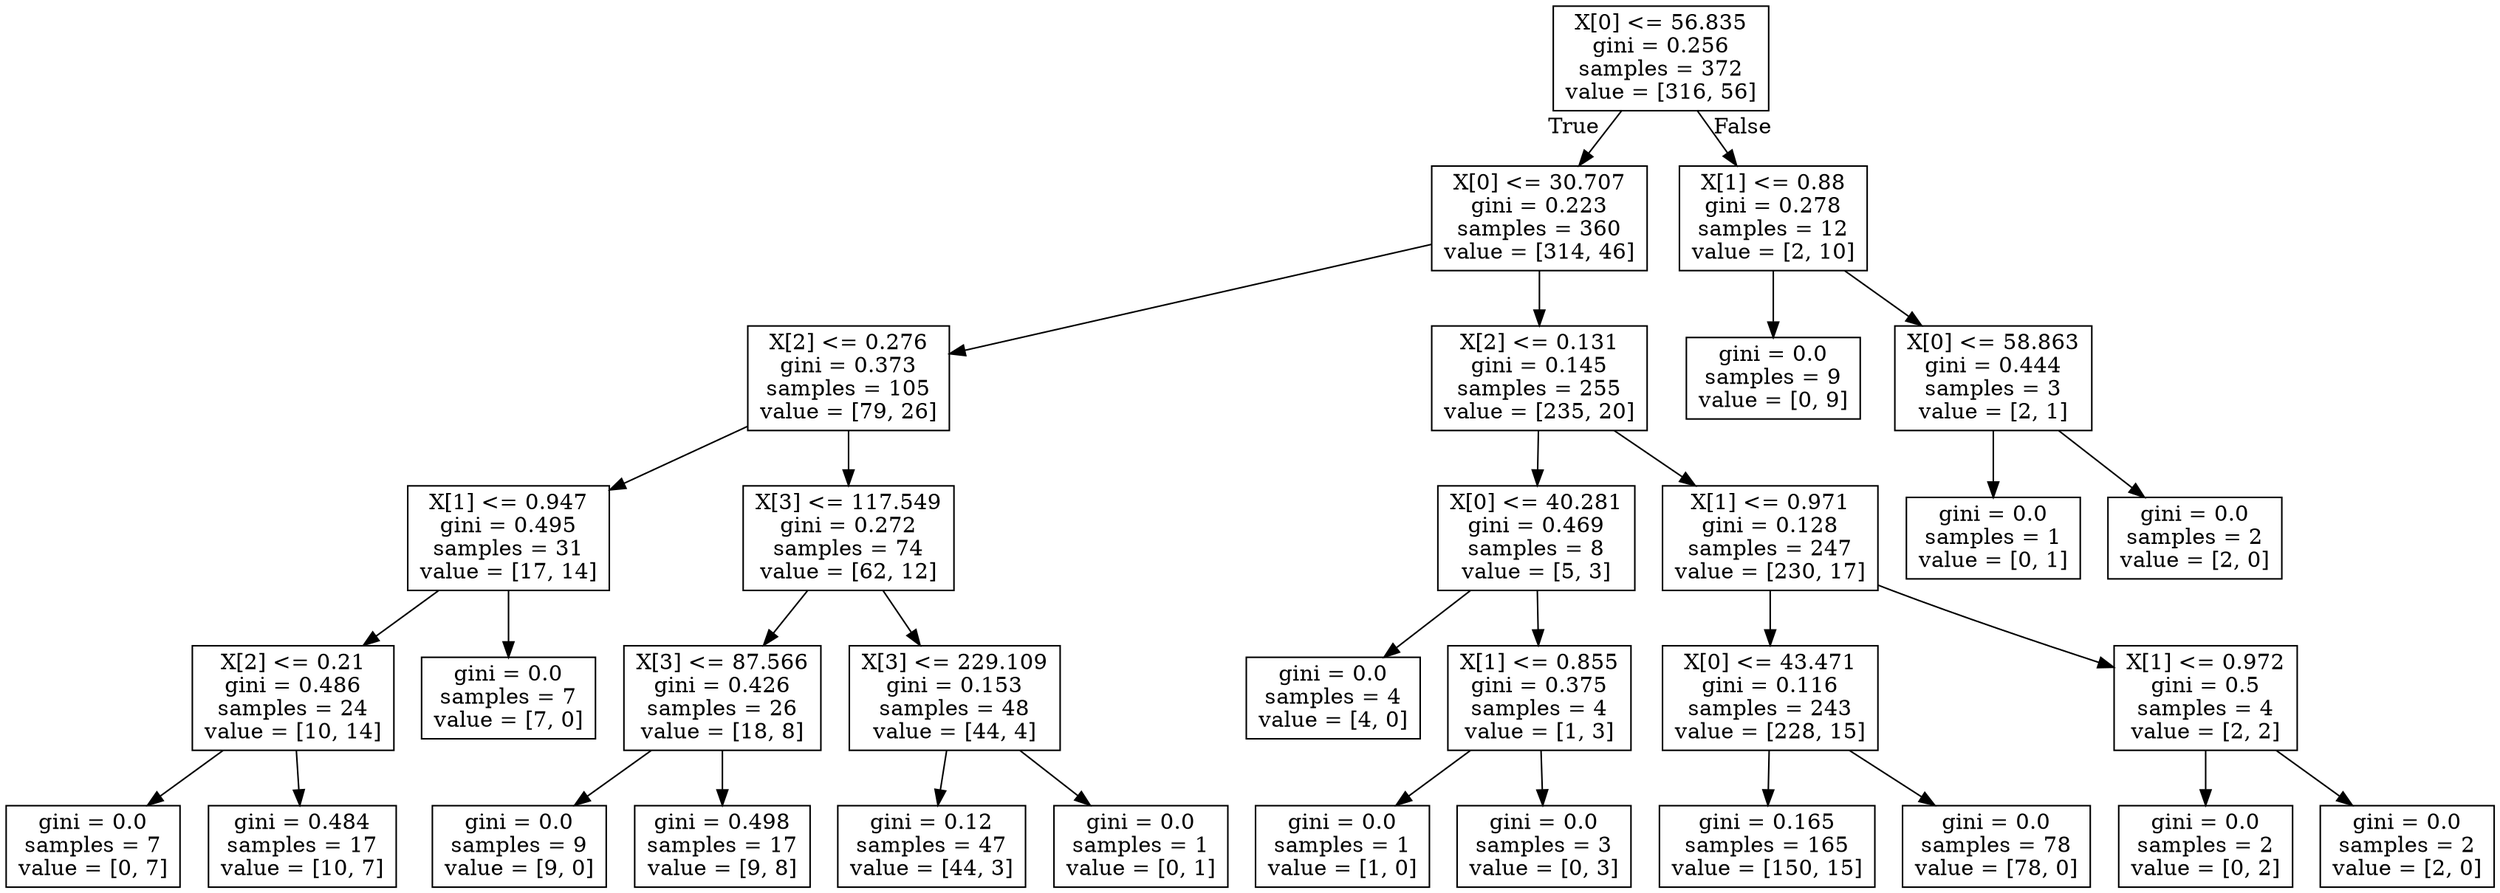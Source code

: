 digraph Tree {
node [shape=box] ;
0 [label="X[0] <= 56.835\ngini = 0.256\nsamples = 372\nvalue = [316, 56]"] ;
1 [label="X[0] <= 30.707\ngini = 0.223\nsamples = 360\nvalue = [314, 46]"] ;
0 -> 1 [labeldistance=2.5, labelangle=45, headlabel="True"] ;
2 [label="X[2] <= 0.276\ngini = 0.373\nsamples = 105\nvalue = [79, 26]"] ;
1 -> 2 ;
3 [label="X[1] <= 0.947\ngini = 0.495\nsamples = 31\nvalue = [17, 14]"] ;
2 -> 3 ;
4 [label="X[2] <= 0.21\ngini = 0.486\nsamples = 24\nvalue = [10, 14]"] ;
3 -> 4 ;
5 [label="gini = 0.0\nsamples = 7\nvalue = [0, 7]"] ;
4 -> 5 ;
6 [label="gini = 0.484\nsamples = 17\nvalue = [10, 7]"] ;
4 -> 6 ;
7 [label="gini = 0.0\nsamples = 7\nvalue = [7, 0]"] ;
3 -> 7 ;
8 [label="X[3] <= 117.549\ngini = 0.272\nsamples = 74\nvalue = [62, 12]"] ;
2 -> 8 ;
9 [label="X[3] <= 87.566\ngini = 0.426\nsamples = 26\nvalue = [18, 8]"] ;
8 -> 9 ;
10 [label="gini = 0.0\nsamples = 9\nvalue = [9, 0]"] ;
9 -> 10 ;
11 [label="gini = 0.498\nsamples = 17\nvalue = [9, 8]"] ;
9 -> 11 ;
12 [label="X[3] <= 229.109\ngini = 0.153\nsamples = 48\nvalue = [44, 4]"] ;
8 -> 12 ;
13 [label="gini = 0.12\nsamples = 47\nvalue = [44, 3]"] ;
12 -> 13 ;
14 [label="gini = 0.0\nsamples = 1\nvalue = [0, 1]"] ;
12 -> 14 ;
15 [label="X[2] <= 0.131\ngini = 0.145\nsamples = 255\nvalue = [235, 20]"] ;
1 -> 15 ;
16 [label="X[0] <= 40.281\ngini = 0.469\nsamples = 8\nvalue = [5, 3]"] ;
15 -> 16 ;
17 [label="gini = 0.0\nsamples = 4\nvalue = [4, 0]"] ;
16 -> 17 ;
18 [label="X[1] <= 0.855\ngini = 0.375\nsamples = 4\nvalue = [1, 3]"] ;
16 -> 18 ;
19 [label="gini = 0.0\nsamples = 1\nvalue = [1, 0]"] ;
18 -> 19 ;
20 [label="gini = 0.0\nsamples = 3\nvalue = [0, 3]"] ;
18 -> 20 ;
21 [label="X[1] <= 0.971\ngini = 0.128\nsamples = 247\nvalue = [230, 17]"] ;
15 -> 21 ;
22 [label="X[0] <= 43.471\ngini = 0.116\nsamples = 243\nvalue = [228, 15]"] ;
21 -> 22 ;
23 [label="gini = 0.165\nsamples = 165\nvalue = [150, 15]"] ;
22 -> 23 ;
24 [label="gini = 0.0\nsamples = 78\nvalue = [78, 0]"] ;
22 -> 24 ;
25 [label="X[1] <= 0.972\ngini = 0.5\nsamples = 4\nvalue = [2, 2]"] ;
21 -> 25 ;
26 [label="gini = 0.0\nsamples = 2\nvalue = [0, 2]"] ;
25 -> 26 ;
27 [label="gini = 0.0\nsamples = 2\nvalue = [2, 0]"] ;
25 -> 27 ;
28 [label="X[1] <= 0.88\ngini = 0.278\nsamples = 12\nvalue = [2, 10]"] ;
0 -> 28 [labeldistance=2.5, labelangle=-45, headlabel="False"] ;
29 [label="gini = 0.0\nsamples = 9\nvalue = [0, 9]"] ;
28 -> 29 ;
30 [label="X[0] <= 58.863\ngini = 0.444\nsamples = 3\nvalue = [2, 1]"] ;
28 -> 30 ;
31 [label="gini = 0.0\nsamples = 1\nvalue = [0, 1]"] ;
30 -> 31 ;
32 [label="gini = 0.0\nsamples = 2\nvalue = [2, 0]"] ;
30 -> 32 ;
}